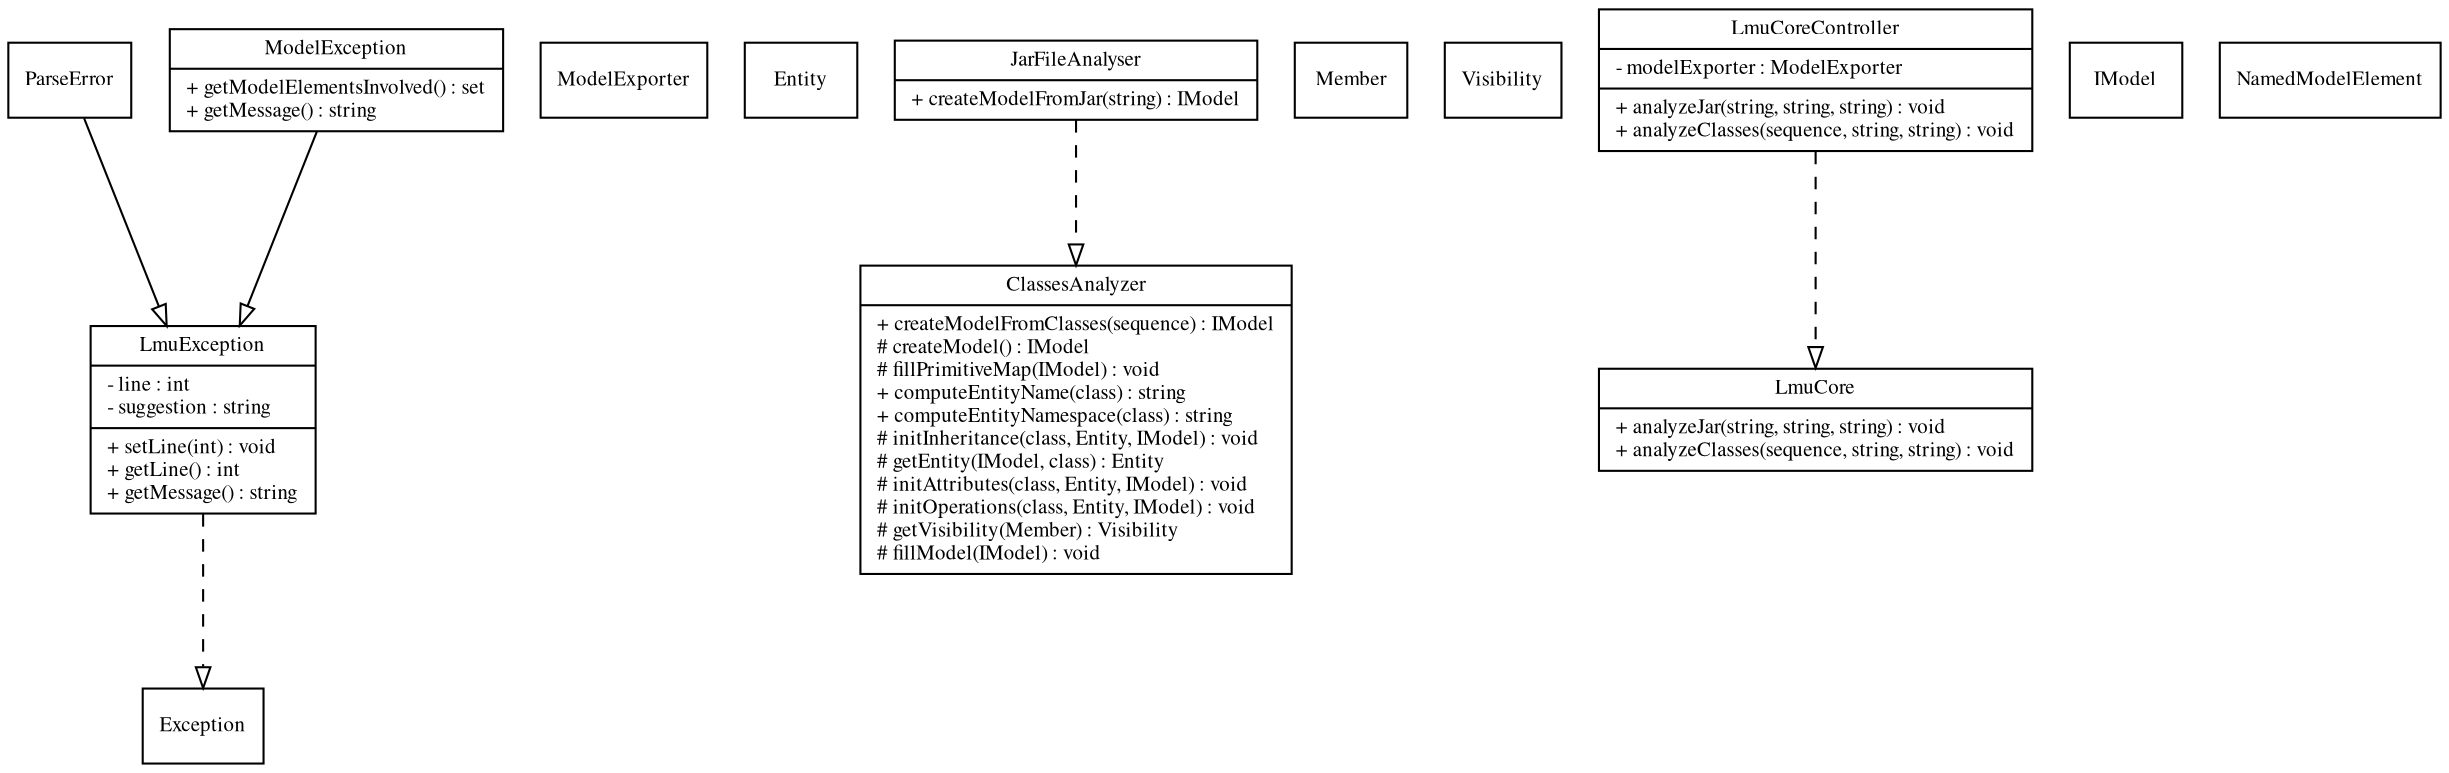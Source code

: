 digraph ClassDiagram
{
	graph [rankdir=TD,ranksep=0.75];
	edge [fontname="Times", fontsize=10,labelfontname="Times", labelfontsize=10];
	node [fontname="Times", fontsize=10];


	988764981 [shape="record", fontcolor=black, fontsize=10.0, label="{ParseError}"];
	"-1146398326" [shape="record", fontcolor=black, fontsize=10.0, label="{ModelExporter}"];
	"-119390394" [shape="record", fontcolor=black, fontsize=10.0, label="{ModelException|+ getModelElementsInvolved() : set\l+ getMessage() : string\l}"];
	2080559107 [shape="record", fontcolor=black, fontsize=10.0, label="{Entity}"];
	1173726614 [shape="record", fontcolor=black, fontsize=10.0, label="{JarFileAnalyser|+ createModelFromJar(string) : IModel\l}"];
	594532283 [shape="record", fontcolor=black, fontsize=10.0, label="{LmuException|- line : int\l- suggestion : string\l|+ setLine(int) : void\l+ getLine() : int\l+ getMessage() : string\l}"];
	1202657996 [shape="record", fontcolor=black, fontsize=10.0, label="{ClassesAnalyzer|+ createModelFromClasses(sequence) : IModel\l# createModel() : IModel\l# fillPrimitiveMap(IModel) : void\l+ computeEntityName(class) : string\l+ computeEntityNamespace(class) : string\l# initInheritance(class, Entity, IModel) : void\l# getEntity(IModel, class) : Entity\l# initAttributes(class, Entity, IModel) : void\l# initOperations(class, Entity, IModel) : void\l# getVisibility(Member) : Visibility\l# fillModel(IModel) : void\l}"];
	"-1993902406" [shape="record", fontcolor=black, fontsize=10.0, label="{Member}"];
	"-809373649" [shape="record", fontcolor=black, fontsize=10.0, label="{Exception}"];
	"-360169678" [shape="record", fontcolor=black, fontsize=10.0, label="{Visibility}"];
	1961538739 [shape="record", fontcolor=black, fontsize=10.0, label="{LmuCore|+ analyzeJar(string, string, string) : void\l+ analyzeClasses(sequence, string, string) : void\l}"];
	1590882479 [shape="record", fontcolor=black, fontsize=10.0, label="{LmuCoreController|- modelExporter : ModelExporter\l|+ analyzeJar(string, string, string) : void\l+ analyzeClasses(sequence, string, string) : void\l}"];
	"-2130522016" [shape="record", fontcolor=black, fontsize=10.0, label="{IModel}"];
	881125708 [shape="record", fontcolor=black, fontsize=10.0, label="{NamedModelElement}"];
	988764981 -> 594532283 [arrowhead=onormal];
	"-119390394" -> 594532283 [arrowhead=onormal];
	1590882479 -> 1961538739 [arrowhead=onormal,style=dashed];
	1173726614 -> 1202657996 [arrowhead=onormal,style=dashed];
	594532283 -> "-809373649" [arrowhead=onormal,style=dashed];
}